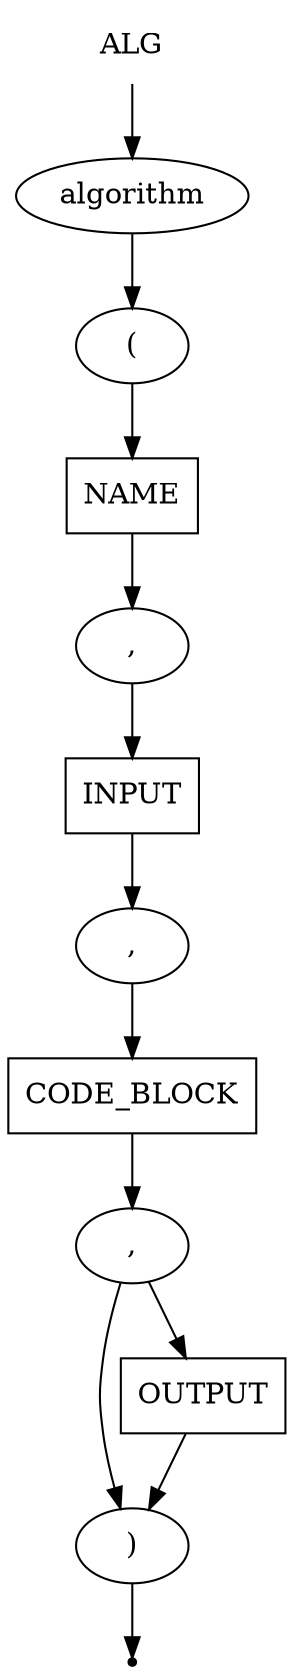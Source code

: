 digraph ALG {
    start [label=ALG shape=plaintext]
    algorithm [label=algorithm shape=oval]
    br_open [label="(" shape=oval]
    br_close [label=")" shape=oval]
    name [label=NAME shape=box]
    comma_1 [label="," shape=oval]
    comma_2 [label="," shape=oval]
    comma_3 [label="," shape=oval]
    input [label=INPUT shape=box]
    code_block [label=CODE_BLOCK shape=box]
    output [label=OUTPUT shape=box]
    end [label="" shape=point]

    start -> algorithm
    algorithm -> br_open
    br_open -> name
    name -> comma_1
    comma_1 -> input
    input -> comma_2
    comma_2 -> code_block
    code_block -> comma_3
    comma_3 -> output
    output -> br_close
    comma_3 -> br_close
    br_close -> end
}